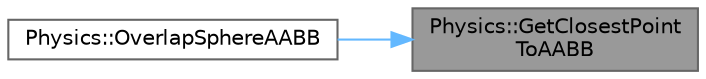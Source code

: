 digraph "Physics::GetClosestPointToAABB"
{
 // LATEX_PDF_SIZE
  bgcolor="transparent";
  edge [fontname=Helvetica,fontsize=10,labelfontname=Helvetica,labelfontsize=10];
  node [fontname=Helvetica,fontsize=10,shape=box,height=0.2,width=0.4];
  rankdir="RL";
  Node1 [label="Physics::GetClosestPoint\lToAABB",height=0.2,width=0.4,color="gray40", fillcolor="grey60", style="filled", fontcolor="black",tooltip="Gets a point within an AABB that is closest to target point"];
  Node1 -> Node2 [dir="back",color="steelblue1",style="solid"];
  Node2 [label="Physics::OverlapSphereAABB",height=0.2,width=0.4,color="grey40", fillcolor="white", style="filled",URL="$class_physics.html#a3c5e85a55bbff533b9b4016da4389eb3",tooltip="Check if a sphere is overlapping an AABB"];
}
